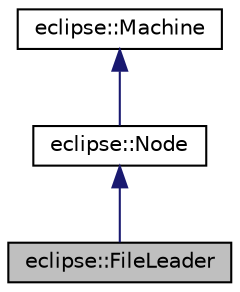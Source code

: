 digraph G
{
  edge [fontname="Helvetica",fontsize="10",labelfontname="Helvetica",labelfontsize="10"];
  node [fontname="Helvetica",fontsize="10",shape=record];
  Node1 [label="eclipse::FileLeader",height=0.2,width=0.4,color="black", fillcolor="grey75", style="filled" fontcolor="black"];
  Node2 -> Node1 [dir="back",color="midnightblue",fontsize="10",style="solid",fontname="Helvetica"];
  Node2 [label="eclipse::Node",height=0.2,width=0.4,color="black", fillcolor="white", style="filled",URL="$classeclipse_1_1Node.html"];
  Node3 -> Node2 [dir="back",color="midnightblue",fontsize="10",style="solid",fontname="Helvetica"];
  Node3 [label="eclipse::Machine",height=0.2,width=0.4,color="black", fillcolor="white", style="filled",URL="$classeclipse_1_1Machine.html"];
}
